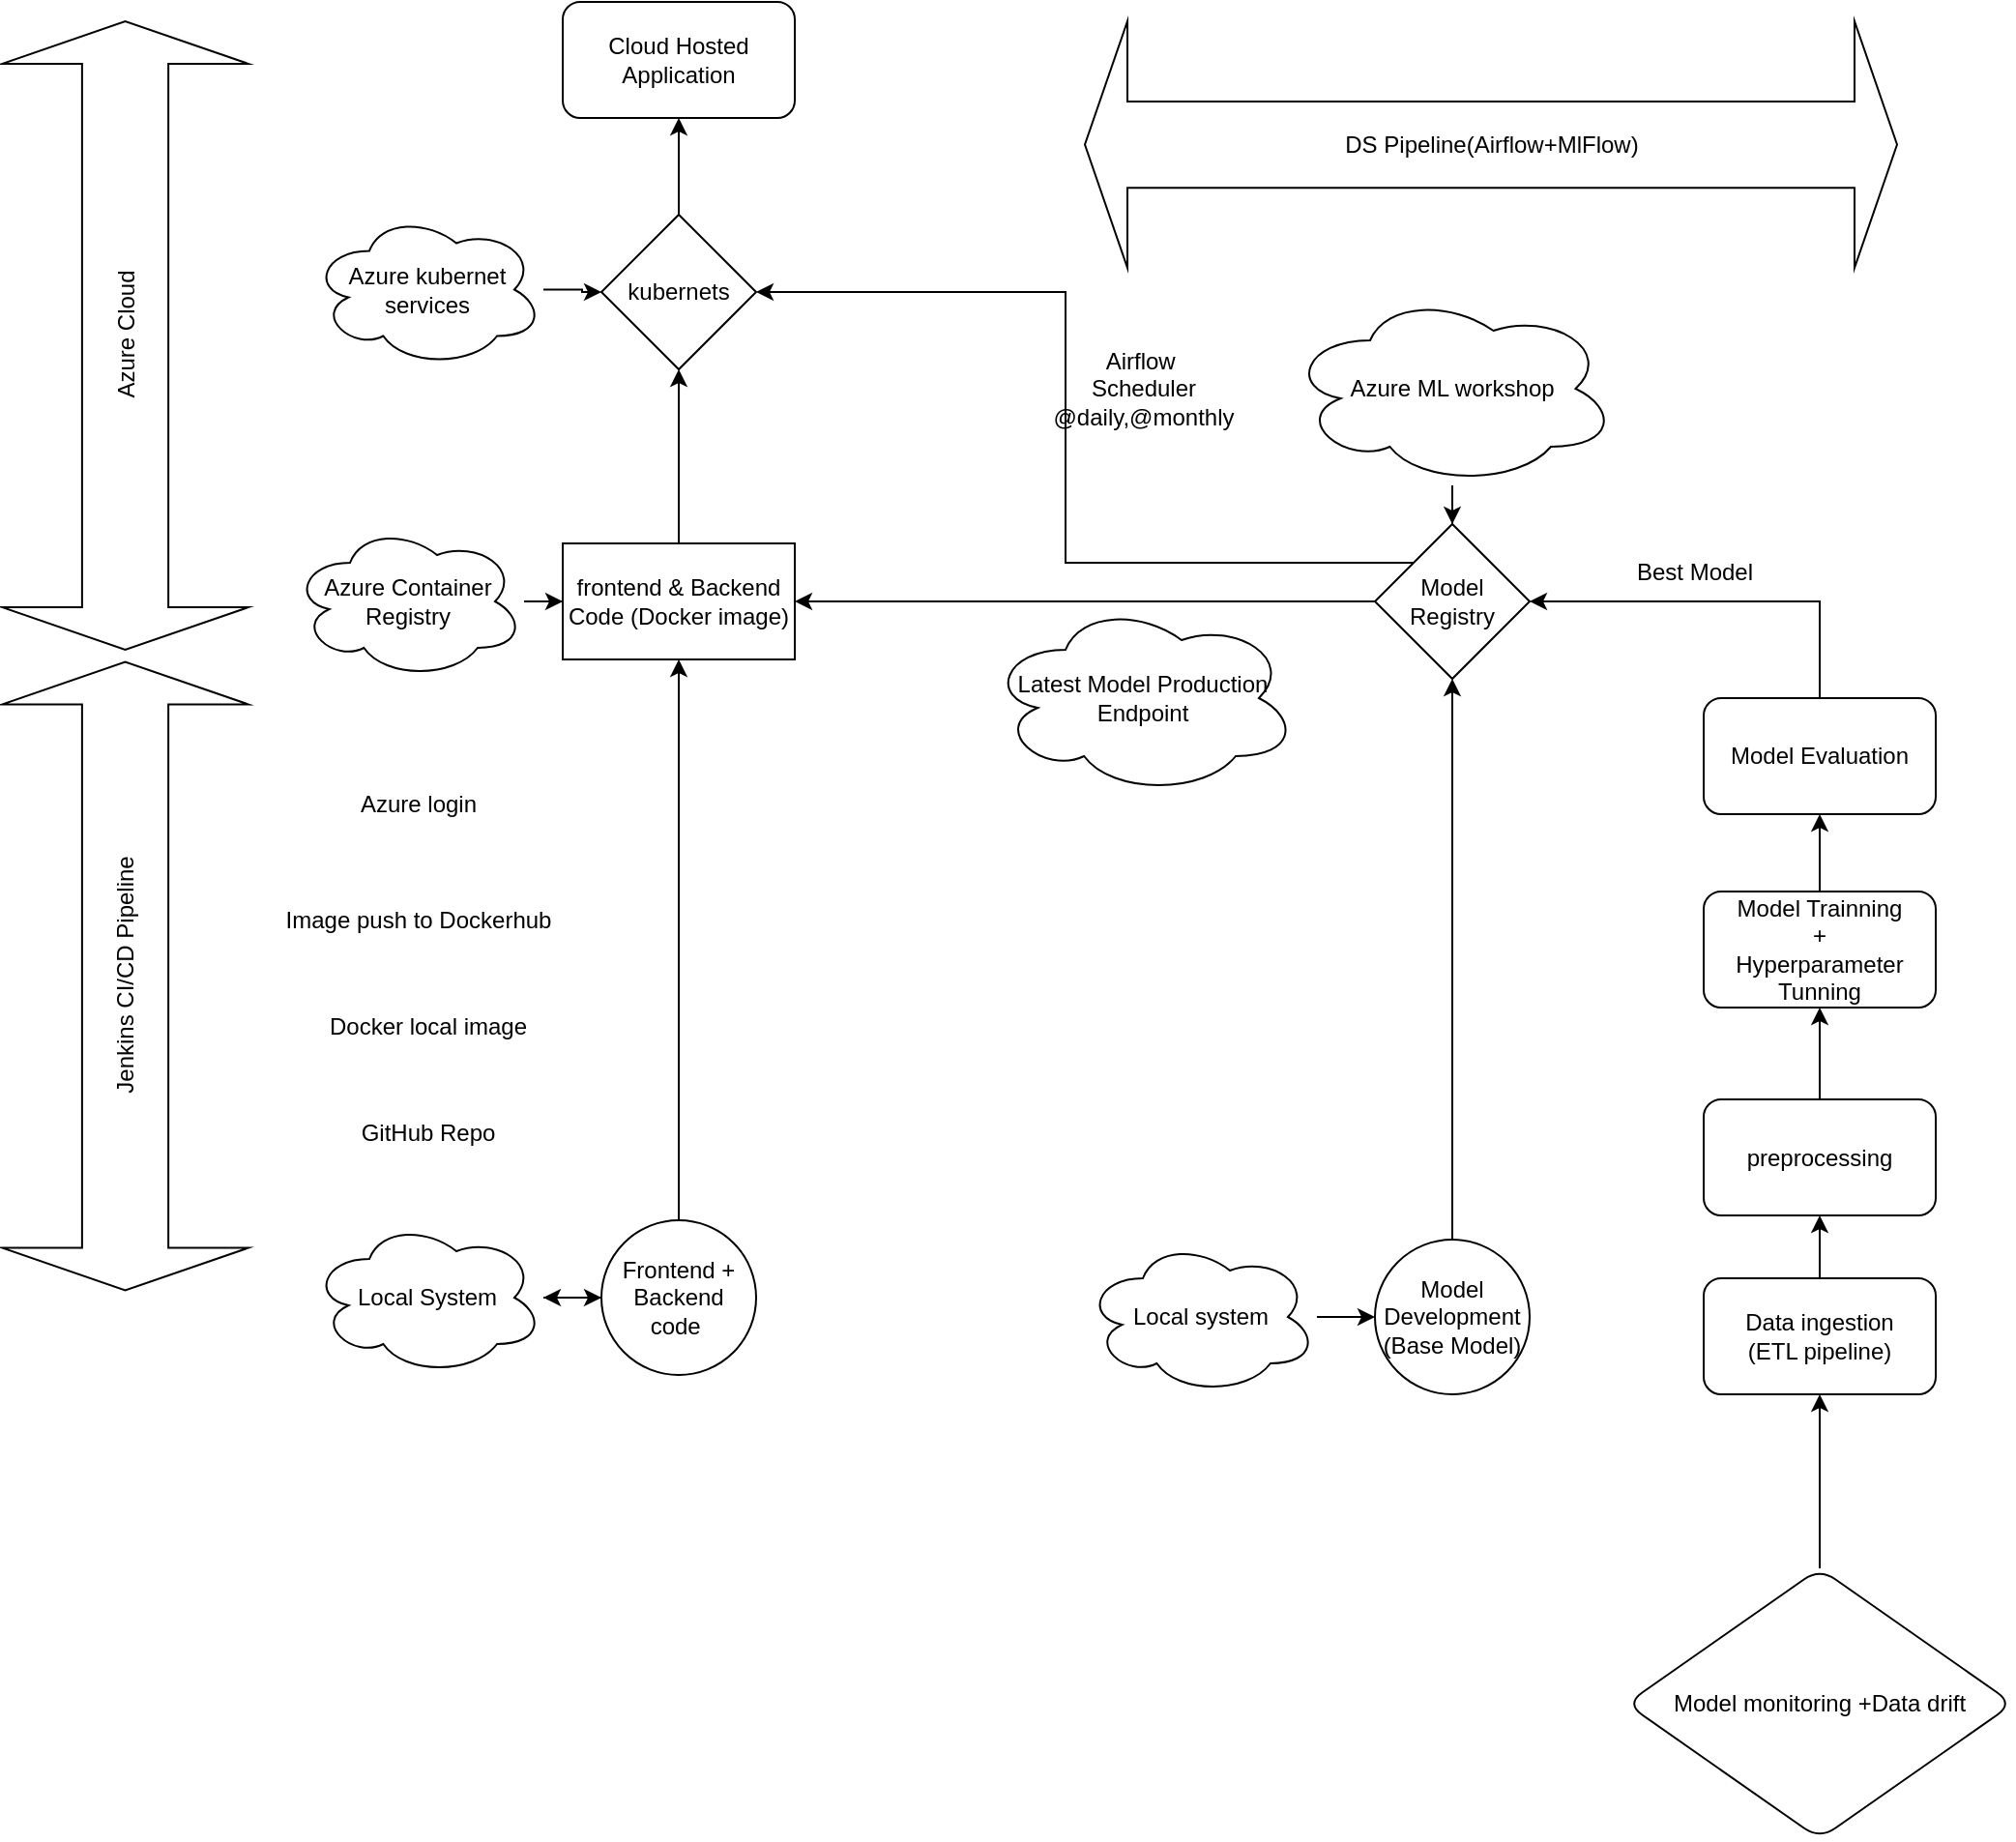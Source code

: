 <mxfile version="28.1.1">
  <diagram name="Page-1" id="uhp8GvlGlNzobbQorX4u">
    <mxGraphModel dx="1892" dy="570" grid="1" gridSize="10" guides="1" tooltips="1" connect="1" arrows="1" fold="1" page="1" pageScale="1" pageWidth="850" pageHeight="1100" background="#ffffff" math="0" shadow="0">
      <root>
        <mxCell id="0" />
        <mxCell id="1" parent="0" />
        <mxCell id="WJCsWD9e-Rois2IIcylv-3" value="" style="edgeStyle=orthogonalEdgeStyle;rounded=0;orthogonalLoop=1;jettySize=auto;html=1;startArrow=classic;startFill=1;" parent="1" source="WJCsWD9e-Rois2IIcylv-1" edge="1">
          <mxGeometry relative="1" as="geometry">
            <mxPoint x="130" y="160" as="targetPoint" />
          </mxGeometry>
        </mxCell>
        <mxCell id="WJCsWD9e-Rois2IIcylv-1" value="Cloud Hosted Application" style="rounded=1;whiteSpace=wrap;html=1;" parent="1" vertex="1">
          <mxGeometry x="70" y="20" width="120" height="60" as="geometry" />
        </mxCell>
        <mxCell id="WJCsWD9e-Rois2IIcylv-6" value="" style="edgeStyle=orthogonalEdgeStyle;rounded=0;orthogonalLoop=1;jettySize=auto;html=1;" parent="1" source="WJCsWD9e-Rois2IIcylv-5" target="WJCsWD9e-Rois2IIcylv-4" edge="1">
          <mxGeometry relative="1" as="geometry" />
        </mxCell>
        <mxCell id="WJCsWD9e-Rois2IIcylv-4" value="kubernets" style="rhombus;whiteSpace=wrap;html=1;" parent="1" vertex="1">
          <mxGeometry x="90" y="130" width="80" height="80" as="geometry" />
        </mxCell>
        <mxCell id="WJCsWD9e-Rois2IIcylv-26" value="" style="edgeStyle=orthogonalEdgeStyle;rounded=0;orthogonalLoop=1;jettySize=auto;html=1;" parent="1" source="WJCsWD9e-Rois2IIcylv-25" target="WJCsWD9e-Rois2IIcylv-5" edge="1">
          <mxGeometry relative="1" as="geometry" />
        </mxCell>
        <mxCell id="WJCsWD9e-Rois2IIcylv-5" value="frontend &amp;amp; Backend Code (Docker image)" style="whiteSpace=wrap;html=1;" parent="1" vertex="1">
          <mxGeometry x="70" y="300" width="120" height="60" as="geometry" />
        </mxCell>
        <mxCell id="WJCsWD9e-Rois2IIcylv-15" value="" style="edgeStyle=orthogonalEdgeStyle;rounded=0;orthogonalLoop=1;jettySize=auto;html=1;" parent="1" source="WJCsWD9e-Rois2IIcylv-7" target="WJCsWD9e-Rois2IIcylv-4" edge="1">
          <mxGeometry relative="1" as="geometry" />
        </mxCell>
        <mxCell id="WJCsWD9e-Rois2IIcylv-7" value="Azure kubernet services" style="ellipse;shape=cloud;whiteSpace=wrap;html=1;" parent="1" vertex="1">
          <mxGeometry x="-60" y="128.75" width="120" height="80" as="geometry" />
        </mxCell>
        <mxCell id="WJCsWD9e-Rois2IIcylv-14" value="" style="edgeStyle=orthogonalEdgeStyle;rounded=0;orthogonalLoop=1;jettySize=auto;html=1;" parent="1" source="WJCsWD9e-Rois2IIcylv-8" target="WJCsWD9e-Rois2IIcylv-5" edge="1">
          <mxGeometry relative="1" as="geometry" />
        </mxCell>
        <mxCell id="WJCsWD9e-Rois2IIcylv-8" value="Azure Container Registry" style="ellipse;shape=cloud;whiteSpace=wrap;html=1;" parent="1" vertex="1">
          <mxGeometry x="-70" y="290" width="120" height="80" as="geometry" />
        </mxCell>
        <mxCell id="WJCsWD9e-Rois2IIcylv-9" value="Azure Cloud" style="html=1;shadow=0;dashed=0;align=center;verticalAlign=middle;shape=mxgraph.arrows2.twoWayArrow;dy=0.65;dx=22;rotation=-90;" parent="1" vertex="1">
          <mxGeometry x="-318.75" y="128.75" width="325" height="127.5" as="geometry" />
        </mxCell>
        <mxCell id="WJCsWD9e-Rois2IIcylv-13" value="" style="edgeStyle=orthogonalEdgeStyle;rounded=0;orthogonalLoop=1;jettySize=auto;html=1;" parent="1" source="WJCsWD9e-Rois2IIcylv-10" target="WJCsWD9e-Rois2IIcylv-12" edge="1">
          <mxGeometry relative="1" as="geometry" />
        </mxCell>
        <mxCell id="WJCsWD9e-Rois2IIcylv-10" value="Frontend + Backend code&amp;nbsp;" style="ellipse;whiteSpace=wrap;html=1;" parent="1" vertex="1">
          <mxGeometry x="90" y="650" width="80" height="80" as="geometry" />
        </mxCell>
        <mxCell id="WJCsWD9e-Rois2IIcylv-31" value="" style="edgeStyle=orthogonalEdgeStyle;rounded=0;orthogonalLoop=1;jettySize=auto;html=1;" parent="1" source="WJCsWD9e-Rois2IIcylv-12" target="WJCsWD9e-Rois2IIcylv-10" edge="1">
          <mxGeometry relative="1" as="geometry" />
        </mxCell>
        <mxCell id="WJCsWD9e-Rois2IIcylv-12" value="Local System" style="ellipse;shape=cloud;whiteSpace=wrap;html=1;" parent="1" vertex="1">
          <mxGeometry x="-60" y="650" width="120" height="80" as="geometry" />
        </mxCell>
        <mxCell id="WJCsWD9e-Rois2IIcylv-16" value="Jenkins CI/CD Pipeline" style="html=1;shadow=0;dashed=0;align=center;verticalAlign=middle;shape=mxgraph.arrows2.twoWayArrow;dy=0.65;dx=22;rotation=-90;" parent="1" vertex="1">
          <mxGeometry x="-318.75" y="460" width="325" height="127.5" as="geometry" />
        </mxCell>
        <mxCell id="WJCsWD9e-Rois2IIcylv-11" value="" style="rounded=0;orthogonalLoop=1;jettySize=auto;html=1;edgeStyle=orthogonalEdgeStyle;" parent="1" source="WJCsWD9e-Rois2IIcylv-10" target="WJCsWD9e-Rois2IIcylv-5" edge="1">
          <mxGeometry relative="1" as="geometry" />
        </mxCell>
        <mxCell id="WJCsWD9e-Rois2IIcylv-18" value="GitHub Repo" style="text;html=1;align=center;verticalAlign=middle;resizable=0;points=[];autosize=1;strokeColor=none;fillColor=none;" parent="1" vertex="1">
          <mxGeometry x="-45" y="590" width="90" height="30" as="geometry" />
        </mxCell>
        <mxCell id="WJCsWD9e-Rois2IIcylv-19" value="Docker local image" style="text;html=1;align=center;verticalAlign=middle;resizable=0;points=[];autosize=1;strokeColor=none;fillColor=none;" parent="1" vertex="1">
          <mxGeometry x="-65" y="535" width="130" height="30" as="geometry" />
        </mxCell>
        <mxCell id="WJCsWD9e-Rois2IIcylv-20" value="Image push to Dockerhub" style="text;html=1;align=center;verticalAlign=middle;resizable=0;points=[];autosize=1;strokeColor=none;fillColor=none;" parent="1" vertex="1">
          <mxGeometry x="-85" y="480" width="160" height="30" as="geometry" />
        </mxCell>
        <mxCell id="WJCsWD9e-Rois2IIcylv-21" value="Azure login" style="text;html=1;align=center;verticalAlign=middle;resizable=0;points=[];autosize=1;strokeColor=none;fillColor=none;" parent="1" vertex="1">
          <mxGeometry x="-45" y="420" width="80" height="30" as="geometry" />
        </mxCell>
        <mxCell id="WJCsWD9e-Rois2IIcylv-24" value="DS Pipeline(Airflow+MlFlow)" style="html=1;shadow=0;dashed=0;align=center;verticalAlign=middle;shape=mxgraph.arrows2.twoWayArrow;dy=0.65;dx=22;rotation=0;" parent="1" vertex="1">
          <mxGeometry x="340" y="30" width="420" height="127.5" as="geometry" />
        </mxCell>
        <mxCell id="WJCsWD9e-Rois2IIcylv-28" value="" style="edgeStyle=orthogonalEdgeStyle;rounded=0;orthogonalLoop=1;jettySize=auto;html=1;" parent="1" source="WJCsWD9e-Rois2IIcylv-27" target="WJCsWD9e-Rois2IIcylv-25" edge="1">
          <mxGeometry relative="1" as="geometry" />
        </mxCell>
        <mxCell id="WJCsWD9e-Rois2IIcylv-52" style="edgeStyle=orthogonalEdgeStyle;rounded=0;orthogonalLoop=1;jettySize=auto;html=1;exitX=0;exitY=0;exitDx=0;exitDy=0;entryX=1;entryY=0.5;entryDx=0;entryDy=0;" parent="1" source="WJCsWD9e-Rois2IIcylv-25" target="WJCsWD9e-Rois2IIcylv-4" edge="1">
          <mxGeometry relative="1" as="geometry" />
        </mxCell>
        <mxCell id="WJCsWD9e-Rois2IIcylv-25" value="Model Registry" style="rhombus;whiteSpace=wrap;html=1;" parent="1" vertex="1">
          <mxGeometry x="490" y="290" width="80" height="80" as="geometry" />
        </mxCell>
        <mxCell id="WJCsWD9e-Rois2IIcylv-27" value="Model Development&lt;div&gt;(Base Model)&lt;/div&gt;" style="ellipse;whiteSpace=wrap;html=1;" parent="1" vertex="1">
          <mxGeometry x="490" y="660" width="80" height="80" as="geometry" />
        </mxCell>
        <mxCell id="WJCsWD9e-Rois2IIcylv-30" value="" style="edgeStyle=orthogonalEdgeStyle;rounded=0;orthogonalLoop=1;jettySize=auto;html=1;" parent="1" source="WJCsWD9e-Rois2IIcylv-29" target="WJCsWD9e-Rois2IIcylv-27" edge="1">
          <mxGeometry relative="1" as="geometry" />
        </mxCell>
        <mxCell id="WJCsWD9e-Rois2IIcylv-29" value="Local system" style="ellipse;shape=cloud;whiteSpace=wrap;html=1;" parent="1" vertex="1">
          <mxGeometry x="340" y="660" width="120" height="80" as="geometry" />
        </mxCell>
        <mxCell id="WJCsWD9e-Rois2IIcylv-33" value="" style="edgeStyle=orthogonalEdgeStyle;rounded=0;orthogonalLoop=1;jettySize=auto;html=1;" parent="1" source="WJCsWD9e-Rois2IIcylv-32" target="WJCsWD9e-Rois2IIcylv-25" edge="1">
          <mxGeometry relative="1" as="geometry" />
        </mxCell>
        <mxCell id="WJCsWD9e-Rois2IIcylv-32" value="Azure ML workshop" style="ellipse;shape=cloud;whiteSpace=wrap;html=1;" parent="1" vertex="1">
          <mxGeometry x="445" y="170" width="170" height="100" as="geometry" />
        </mxCell>
        <mxCell id="WJCsWD9e-Rois2IIcylv-36" value="" style="edgeStyle=orthogonalEdgeStyle;rounded=0;orthogonalLoop=1;jettySize=auto;html=1;" parent="1" source="WJCsWD9e-Rois2IIcylv-34" target="WJCsWD9e-Rois2IIcylv-35" edge="1">
          <mxGeometry relative="1" as="geometry" />
        </mxCell>
        <mxCell id="WJCsWD9e-Rois2IIcylv-44" value="" style="edgeStyle=orthogonalEdgeStyle;rounded=0;orthogonalLoop=1;jettySize=auto;html=1;" parent="1" source="WJCsWD9e-Rois2IIcylv-43" target="WJCsWD9e-Rois2IIcylv-34" edge="1">
          <mxGeometry relative="1" as="geometry" />
        </mxCell>
        <mxCell id="WJCsWD9e-Rois2IIcylv-34" value="Data inges&lt;span style=&quot;background-color: transparent; color: light-dark(rgb(0, 0, 0), rgb(255, 255, 255));&quot;&gt;tion&lt;/span&gt;&lt;div&gt;&lt;span style=&quot;background-color: transparent; color: light-dark(rgb(0, 0, 0), rgb(255, 255, 255));&quot;&gt;(ETL pipeline)&lt;/span&gt;&lt;/div&gt;" style="rounded=1;whiteSpace=wrap;html=1;" parent="1" vertex="1">
          <mxGeometry x="660" y="680" width="120" height="60" as="geometry" />
        </mxCell>
        <mxCell id="WJCsWD9e-Rois2IIcylv-38" value="" style="edgeStyle=orthogonalEdgeStyle;rounded=0;orthogonalLoop=1;jettySize=auto;html=1;" parent="1" source="WJCsWD9e-Rois2IIcylv-35" target="WJCsWD9e-Rois2IIcylv-37" edge="1">
          <mxGeometry relative="1" as="geometry" />
        </mxCell>
        <mxCell id="WJCsWD9e-Rois2IIcylv-35" value="preprocessing" style="rounded=1;whiteSpace=wrap;html=1;" parent="1" vertex="1">
          <mxGeometry x="660" y="587.5" width="120" height="60" as="geometry" />
        </mxCell>
        <mxCell id="WJCsWD9e-Rois2IIcylv-40" value="" style="edgeStyle=orthogonalEdgeStyle;rounded=0;orthogonalLoop=1;jettySize=auto;html=1;" parent="1" source="WJCsWD9e-Rois2IIcylv-37" target="WJCsWD9e-Rois2IIcylv-39" edge="1">
          <mxGeometry relative="1" as="geometry" />
        </mxCell>
        <mxCell id="WJCsWD9e-Rois2IIcylv-37" value="Model Trainning&lt;div&gt;+&lt;/div&gt;&lt;div&gt;Hyperparameter Tunning&lt;/div&gt;" style="rounded=1;whiteSpace=wrap;html=1;" parent="1" vertex="1">
          <mxGeometry x="660" y="480" width="120" height="60" as="geometry" />
        </mxCell>
        <mxCell id="WJCsWD9e-Rois2IIcylv-50" style="edgeStyle=orthogonalEdgeStyle;rounded=0;orthogonalLoop=1;jettySize=auto;html=1;exitX=0.5;exitY=0;exitDx=0;exitDy=0;entryX=1;entryY=0.5;entryDx=0;entryDy=0;" parent="1" source="WJCsWD9e-Rois2IIcylv-39" target="WJCsWD9e-Rois2IIcylv-25" edge="1">
          <mxGeometry relative="1" as="geometry" />
        </mxCell>
        <mxCell id="WJCsWD9e-Rois2IIcylv-39" value="Model Evaluation" style="rounded=1;whiteSpace=wrap;html=1;" parent="1" vertex="1">
          <mxGeometry x="660" y="380" width="120" height="60" as="geometry" />
        </mxCell>
        <mxCell id="WJCsWD9e-Rois2IIcylv-43" value="Model monitoring +Data drift" style="rhombus;whiteSpace=wrap;html=1;rounded=1;" parent="1" vertex="1">
          <mxGeometry x="620" y="830" width="200" height="140" as="geometry" />
        </mxCell>
        <mxCell id="WJCsWD9e-Rois2IIcylv-51" value="Best Model" style="text;html=1;align=center;verticalAlign=middle;resizable=0;points=[];autosize=1;strokeColor=none;fillColor=none;" parent="1" vertex="1">
          <mxGeometry x="615" y="300" width="80" height="30" as="geometry" />
        </mxCell>
        <mxCell id="WJCsWD9e-Rois2IIcylv-53" value="Airflow&amp;nbsp;&lt;div&gt;Scheduler&lt;/div&gt;&lt;div&gt;@daily,@monthly&lt;/div&gt;" style="text;html=1;align=center;verticalAlign=middle;resizable=0;points=[];autosize=1;strokeColor=none;fillColor=none;" parent="1" vertex="1">
          <mxGeometry x="310" y="190" width="120" height="60" as="geometry" />
        </mxCell>
        <mxCell id="OsRdFpOVP2YYlkCGJNgc-1" value="Latest Model Production Endpoint" style="ellipse;shape=cloud;whiteSpace=wrap;html=1;" vertex="1" parent="1">
          <mxGeometry x="290" y="330" width="160" height="100" as="geometry" />
        </mxCell>
      </root>
    </mxGraphModel>
  </diagram>
</mxfile>
